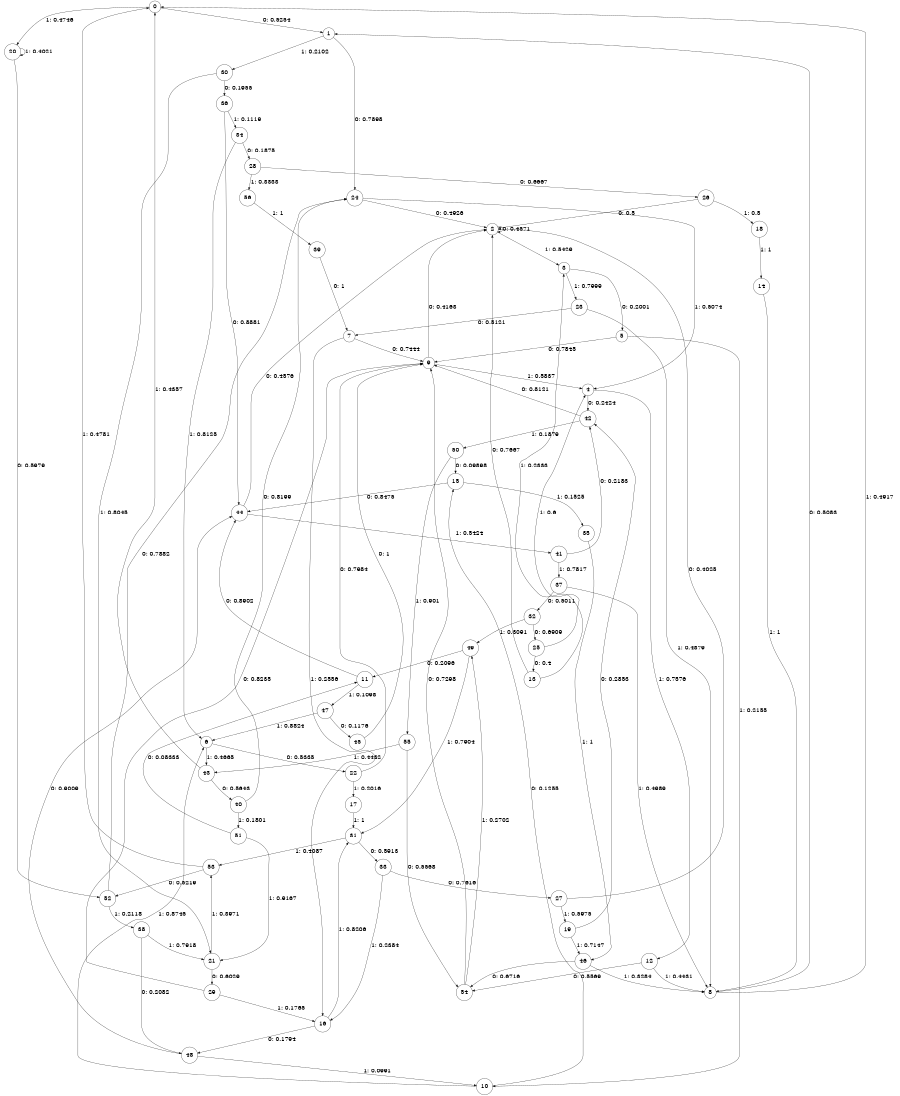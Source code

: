 digraph "ch6faceL10" {
size = "6,8.5";
ratio = "fill";
node [shape = circle];
node [fontsize = 24];
edge [fontsize = 24];
0 -> 1 [label = "0: 0.5254   "];
0 -> 20 [label = "1: 0.4746   "];
1 -> 24 [label = "0: 0.7898   "];
1 -> 30 [label = "1: 0.2102   "];
2 -> 2 [label = "0: 0.4571   "];
2 -> 3 [label = "1: 0.5429   "];
3 -> 5 [label = "0: 0.2001   "];
3 -> 23 [label = "1: 0.7999   "];
4 -> 42 [label = "0: 0.2424   "];
4 -> 12 [label = "1: 0.7576   "];
5 -> 9 [label = "0: 0.7845   "];
5 -> 10 [label = "1: 0.2155   "];
6 -> 22 [label = "0: 0.5335   "];
6 -> 43 [label = "1: 0.4665   "];
7 -> 9 [label = "0: 0.7444   "];
7 -> 16 [label = "1: 0.2556   "];
8 -> 1 [label = "0: 0.5083   "];
8 -> 0 [label = "1: 0.4917   "];
9 -> 2 [label = "0: 0.4163   "];
9 -> 4 [label = "1: 0.5837   "];
10 -> 15 [label = "0: 0.1255   "];
10 -> 6 [label = "1: 0.8745   "];
11 -> 44 [label = "0: 0.8902   "];
11 -> 47 [label = "1: 0.1098   "];
12 -> 54 [label = "0: 0.5569   "];
12 -> 8 [label = "1: 0.4431   "];
13 -> 2 [label = "0: 0.7667   "];
13 -> 3 [label = "1: 0.2333   "];
14 -> 8 [label = "1: 1        "];
15 -> 44 [label = "0: 0.8475   "];
15 -> 35 [label = "1: 0.1525   "];
16 -> 48 [label = "0: 0.1794   "];
16 -> 31 [label = "1: 0.8206   "];
17 -> 31 [label = "1: 1        "];
18 -> 14 [label = "1: 1        "];
19 -> 42 [label = "0: 0.2853   "];
19 -> 46 [label = "1: 0.7147   "];
20 -> 52 [label = "0: 0.5979   "];
20 -> 20 [label = "1: 0.4021   "];
21 -> 29 [label = "0: 0.6029   "];
21 -> 53 [label = "1: 0.3971   "];
22 -> 9 [label = "0: 0.7984   "];
22 -> 17 [label = "1: 0.2016   "];
23 -> 7 [label = "0: 0.5121   "];
23 -> 8 [label = "1: 0.4879   "];
24 -> 2 [label = "0: 0.4926   "];
24 -> 4 [label = "1: 0.5074   "];
25 -> 13 [label = "0: 0.4      "];
25 -> 4 [label = "1: 0.6      "];
26 -> 2 [label = "0: 0.5      "];
26 -> 18 [label = "1: 0.5      "];
27 -> 2 [label = "0: 0.4025   "];
27 -> 19 [label = "1: 0.5975   "];
28 -> 26 [label = "0: 0.6667   "];
28 -> 56 [label = "1: 0.3333   "];
29 -> 9 [label = "0: 0.8235   "];
29 -> 16 [label = "1: 0.1765   "];
30 -> 36 [label = "0: 0.1955   "];
30 -> 21 [label = "1: 0.8045   "];
31 -> 33 [label = "0: 0.5913   "];
31 -> 53 [label = "1: 0.4087   "];
32 -> 25 [label = "0: 0.6909   "];
32 -> 49 [label = "1: 0.3091   "];
33 -> 27 [label = "0: 0.7616   "];
33 -> 16 [label = "1: 0.2384   "];
34 -> 28 [label = "0: 0.1875   "];
34 -> 6 [label = "1: 0.8125   "];
35 -> 46 [label = "1: 1        "];
36 -> 44 [label = "0: 0.8881   "];
36 -> 34 [label = "1: 0.1119   "];
37 -> 32 [label = "0: 0.5011   "];
37 -> 8 [label = "1: 0.4989   "];
38 -> 48 [label = "0: 0.2082   "];
38 -> 21 [label = "1: 0.7918   "];
39 -> 7 [label = "0: 1        "];
40 -> 24 [label = "0: 0.8199   "];
40 -> 51 [label = "1: 0.1801   "];
41 -> 42 [label = "0: 0.2183   "];
41 -> 37 [label = "1: 0.7817   "];
42 -> 9 [label = "0: 0.8121   "];
42 -> 50 [label = "1: 0.1879   "];
43 -> 40 [label = "0: 0.5643   "];
43 -> 0 [label = "1: 0.4357   "];
44 -> 2 [label = "0: 0.4576   "];
44 -> 41 [label = "1: 0.5424   "];
45 -> 9 [label = "0: 1        "];
46 -> 54 [label = "0: 0.6716   "];
46 -> 8 [label = "1: 0.3284   "];
47 -> 45 [label = "0: 0.1176   "];
47 -> 6 [label = "1: 0.8824   "];
48 -> 44 [label = "0: 0.9009   "];
48 -> 10 [label = "1: 0.0991   "];
49 -> 11 [label = "0: 0.2096   "];
49 -> 31 [label = "1: 0.7904   "];
50 -> 15 [label = "0: 0.09898  "];
50 -> 55 [label = "1: 0.901    "];
51 -> 11 [label = "0: 0.08333  "];
51 -> 21 [label = "1: 0.9167   "];
52 -> 24 [label = "0: 0.7882   "];
52 -> 38 [label = "1: 0.2118   "];
53 -> 52 [label = "0: 0.5219   "];
53 -> 0 [label = "1: 0.4781   "];
54 -> 9 [label = "0: 0.7298   "];
54 -> 49 [label = "1: 0.2702   "];
55 -> 54 [label = "0: 0.5568   "];
55 -> 43 [label = "1: 0.4432   "];
56 -> 39 [label = "1: 1        "];
}